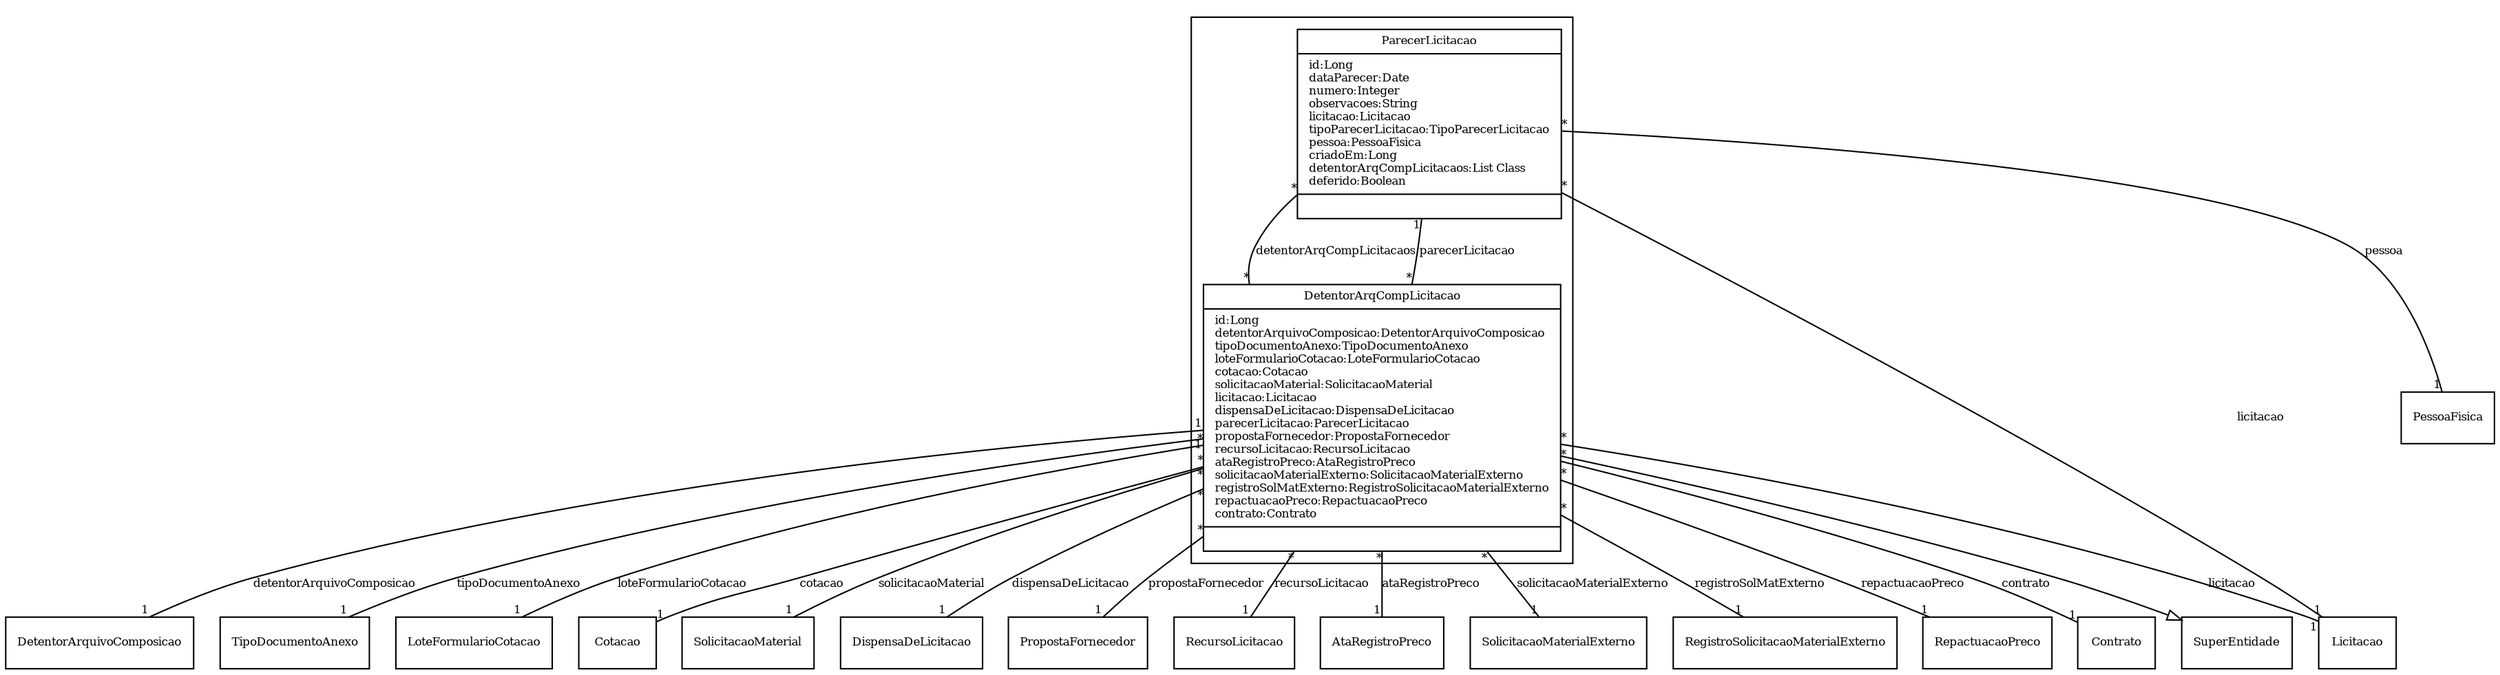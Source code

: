 digraph G{
fontname = "Times-Roman"
fontsize = 8

node [
        fontname = "Times-Roman"
        fontsize = 8
        shape = "record"
]

edge [
        fontname = "Times-Roman"
        fontsize = 8
]

subgraph clusterPARECER_DA_LICITACAO
{
ParecerLicitacao [label = "{ParecerLicitacao|id:Long\ldataParecer:Date\lnumero:Integer\lobservacoes:String\llicitacao:Licitacao\ltipoParecerLicitacao:TipoParecerLicitacao\lpessoa:PessoaFisica\lcriadoEm:Long\ldetentorArqCompLicitacaos:List Class\ldeferido:Boolean\l|\l}"]
DetentorArqCompLicitacao [label = "{DetentorArqCompLicitacao|id:Long\ldetentorArquivoComposicao:DetentorArquivoComposicao\ltipoDocumentoAnexo:TipoDocumentoAnexo\lloteFormularioCotacao:LoteFormularioCotacao\lcotacao:Cotacao\lsolicitacaoMaterial:SolicitacaoMaterial\llicitacao:Licitacao\ldispensaDeLicitacao:DispensaDeLicitacao\lparecerLicitacao:ParecerLicitacao\lpropostaFornecedor:PropostaFornecedor\lrecursoLicitacao:RecursoLicitacao\lataRegistroPreco:AtaRegistroPreco\lsolicitacaoMaterialExterno:SolicitacaoMaterialExterno\lregistroSolMatExterno:RegistroSolicitacaoMaterialExterno\lrepactuacaoPreco:RepactuacaoPreco\lcontrato:Contrato\l|\l}"]
}
edge [arrowhead = "none" headlabel = "1" taillabel = "*"] ParecerLicitacao -> Licitacao [label = "licitacao"]
edge [arrowhead = "none" headlabel = "1" taillabel = "*"] ParecerLicitacao -> PessoaFisica [label = "pessoa"]
edge [arrowhead = "none" headlabel = "*" taillabel = "*"] ParecerLicitacao -> DetentorArqCompLicitacao [label = "detentorArqCompLicitacaos"]
edge [arrowhead = "none" headlabel = "1" taillabel = "1"] DetentorArqCompLicitacao -> DetentorArquivoComposicao [label = "detentorArquivoComposicao"]
edge [arrowhead = "none" headlabel = "1" taillabel = "1"] DetentorArqCompLicitacao -> TipoDocumentoAnexo [label = "tipoDocumentoAnexo"]
edge [arrowhead = "none" headlabel = "1" taillabel = "*"] DetentorArqCompLicitacao -> LoteFormularioCotacao [label = "loteFormularioCotacao"]
edge [arrowhead = "none" headlabel = "1" taillabel = "*"] DetentorArqCompLicitacao -> Cotacao [label = "cotacao"]
edge [arrowhead = "none" headlabel = "1" taillabel = "*"] DetentorArqCompLicitacao -> SolicitacaoMaterial [label = "solicitacaoMaterial"]
edge [arrowhead = "none" headlabel = "1" taillabel = "*"] DetentorArqCompLicitacao -> Licitacao [label = "licitacao"]
edge [arrowhead = "none" headlabel = "1" taillabel = "*"] DetentorArqCompLicitacao -> DispensaDeLicitacao [label = "dispensaDeLicitacao"]
edge [arrowhead = "none" headlabel = "1" taillabel = "*"] DetentorArqCompLicitacao -> ParecerLicitacao [label = "parecerLicitacao"]
edge [arrowhead = "none" headlabel = "1" taillabel = "*"] DetentorArqCompLicitacao -> PropostaFornecedor [label = "propostaFornecedor"]
edge [arrowhead = "none" headlabel = "1" taillabel = "*"] DetentorArqCompLicitacao -> RecursoLicitacao [label = "recursoLicitacao"]
edge [arrowhead = "none" headlabel = "1" taillabel = "*"] DetentorArqCompLicitacao -> AtaRegistroPreco [label = "ataRegistroPreco"]
edge [arrowhead = "none" headlabel = "1" taillabel = "*"] DetentorArqCompLicitacao -> SolicitacaoMaterialExterno [label = "solicitacaoMaterialExterno"]
edge [arrowhead = "none" headlabel = "1" taillabel = "*"] DetentorArqCompLicitacao -> RegistroSolicitacaoMaterialExterno [label = "registroSolMatExterno"]
edge [arrowhead = "none" headlabel = "1" taillabel = "*"] DetentorArqCompLicitacao -> RepactuacaoPreco [label = "repactuacaoPreco"]
edge [arrowhead = "none" headlabel = "1" taillabel = "*"] DetentorArqCompLicitacao -> Contrato [label = "contrato"]
edge [ arrowhead = "empty" headlabel = "" taillabel = ""] DetentorArqCompLicitacao -> SuperEntidade
}
